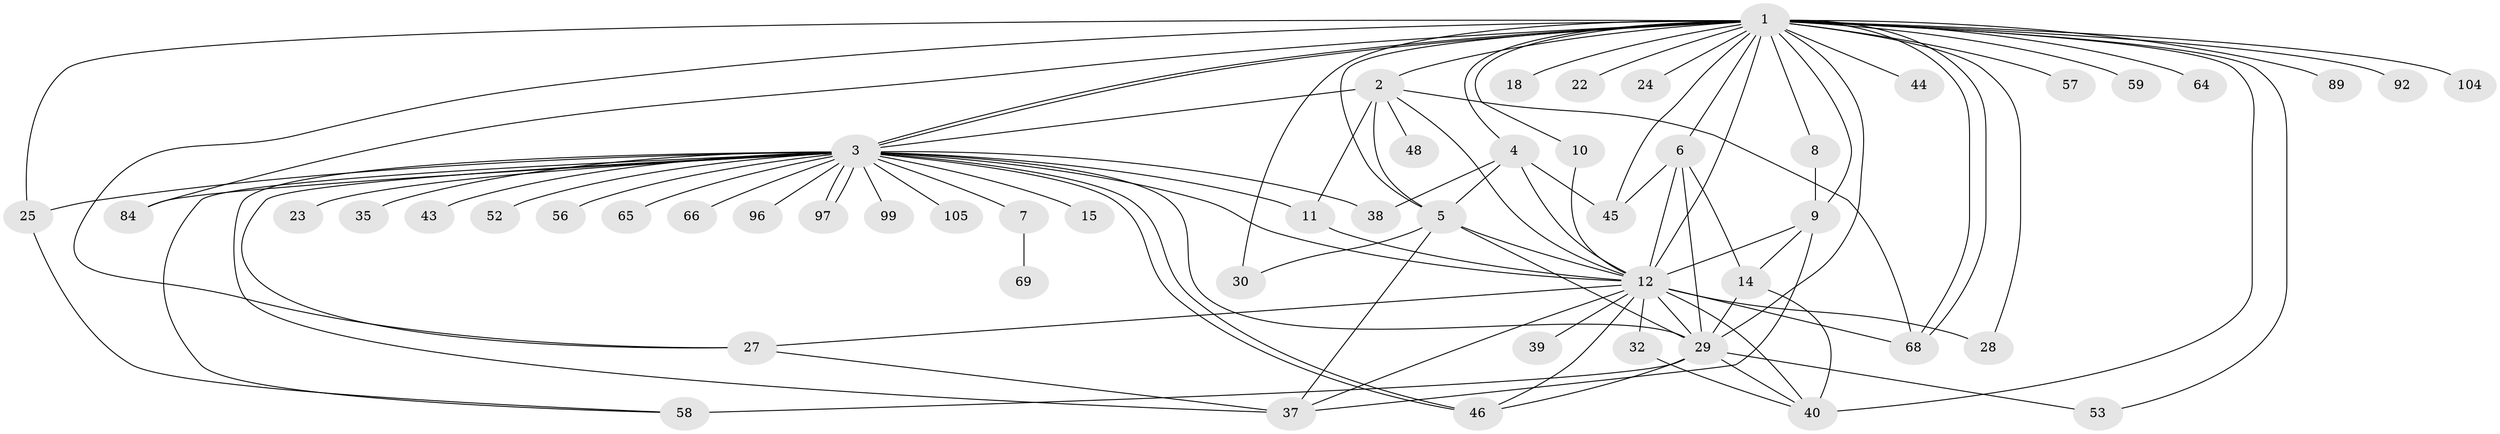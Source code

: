 // original degree distribution, {40: 0.009433962264150943, 7: 0.03773584905660377, 31: 0.009433962264150943, 5: 0.05660377358490566, 2: 0.1509433962264151, 4: 0.08490566037735849, 3: 0.12264150943396226, 8: 0.009433962264150943, 6: 0.04716981132075472, 1: 0.4528301886792453, 10: 0.018867924528301886}
// Generated by graph-tools (version 1.1) at 2025/14/03/09/25 04:14:30]
// undirected, 53 vertices, 99 edges
graph export_dot {
graph [start="1"]
  node [color=gray90,style=filled];
  1;
  2;
  3 [super="+62"];
  4;
  5 [super="+13"];
  6 [super="+51"];
  7 [super="+82"];
  8 [super="+86"];
  9 [super="+16"];
  10;
  11 [super="+73"];
  12 [super="+61+34+79+17+19"];
  14 [super="+49+42+21"];
  15;
  18;
  22;
  23;
  24 [super="+88"];
  25 [super="+83"];
  27 [super="+70+103+47"];
  28;
  29 [super="+33+36"];
  30 [super="+63"];
  32;
  35;
  37 [super="+50+71"];
  38;
  39;
  40 [super="+72+75+90+41"];
  43;
  44;
  45;
  46;
  48;
  52;
  53 [super="+67"];
  56;
  57;
  58;
  59;
  64;
  65;
  66;
  68 [super="+95"];
  69;
  84;
  89;
  92;
  96;
  97;
  99;
  104;
  105;
  1 -- 2;
  1 -- 3 [weight=2];
  1 -- 3;
  1 -- 4;
  1 -- 6;
  1 -- 8;
  1 -- 10;
  1 -- 18;
  1 -- 22;
  1 -- 24;
  1 -- 25 [weight=2];
  1 -- 28;
  1 -- 30;
  1 -- 44;
  1 -- 45;
  1 -- 53;
  1 -- 57;
  1 -- 59;
  1 -- 64;
  1 -- 68;
  1 -- 68;
  1 -- 84;
  1 -- 89;
  1 -- 92;
  1 -- 104;
  1 -- 29 [weight=3];
  1 -- 27;
  1 -- 40;
  1 -- 5;
  1 -- 9;
  1 -- 12 [weight=5];
  2 -- 3;
  2 -- 5;
  2 -- 11;
  2 -- 48;
  2 -- 68;
  2 -- 12;
  3 -- 7;
  3 -- 11;
  3 -- 12 [weight=2];
  3 -- 15;
  3 -- 23;
  3 -- 27;
  3 -- 35;
  3 -- 37;
  3 -- 38;
  3 -- 43;
  3 -- 46;
  3 -- 46;
  3 -- 52;
  3 -- 56;
  3 -- 58;
  3 -- 65;
  3 -- 66;
  3 -- 84;
  3 -- 96;
  3 -- 97;
  3 -- 97;
  3 -- 99;
  3 -- 105;
  3 -- 29;
  3 -- 25;
  4 -- 38;
  4 -- 45;
  4 -- 5;
  4 -- 12;
  5 -- 37;
  5 -- 29 [weight=2];
  5 -- 30;
  5 -- 12;
  6 -- 45;
  6 -- 12;
  6 -- 29;
  6 -- 14;
  7 -- 69;
  8 -- 9;
  9 -- 14;
  9 -- 37;
  9 -- 12 [weight=2];
  10 -- 12;
  11 -- 12;
  12 -- 27;
  12 -- 32;
  12 -- 37;
  12 -- 46;
  12 -- 28;
  12 -- 68;
  12 -- 39;
  12 -- 40;
  12 -- 29 [weight=2];
  14 -- 40;
  14 -- 29;
  25 -- 58;
  27 -- 37;
  29 -- 46;
  29 -- 53;
  29 -- 58 [weight=2];
  29 -- 40;
  32 -- 40;
}
